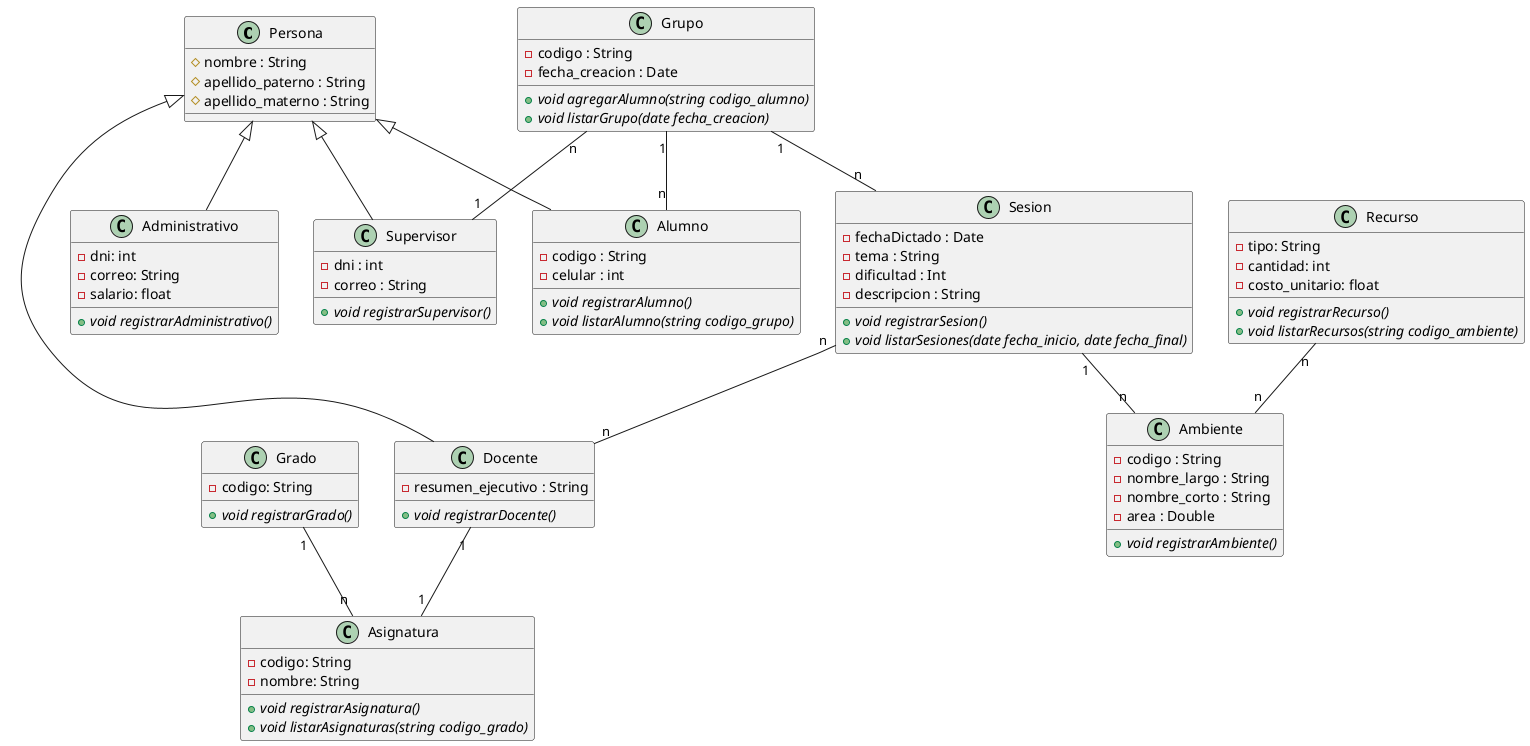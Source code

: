 @startuml
    class Persona{
        #nombre : String
        #apellido_paterno : String
        #apellido_materno : String
    }

    class Alumno {
        -codigo : String
        -celular : int
        +{abstract}void registrarAlumno()
        +{abstract}void listarAlumno(string codigo_grupo)
    }

    class Docente{
        -resumen_ejecutivo : String
        +{abstract}void registrarDocente()
    }

    class Supervisor{
        -dni : int
        -correo : String
        +{abstract}void registrarSupervisor()
    }

    class Administrativo{
        -dni: int
        -correo: String
        -salario: float
        +{abstract}void registrarAdministrativo()
    }

    class Grupo{
        -codigo : String
        -fecha_creacion : Date
        +{abstract}void agregarAlumno(string codigo_alumno)
        +{abstract}void listarGrupo(date fecha_creacion)
    }

    class Sesion{
        -fechaDictado : Date
        -tema : String
        -dificultad : Int
        -descripcion : String
        +{abstract}void registrarSesion()
        +{abstract}void listarSesiones(date fecha_inicio, date fecha_final)
    }

    class Ambiente{
        -codigo : String
        -nombre_largo : String
        -nombre_corto : String
        -area : Double
        +{abstract}void registrarAmbiente()
    }

    class Recurso{
        -tipo: String
        -cantidad: int
        -costo_unitario: float
        +{abstract}void registrarRecurso()
        +{abstract}void listarRecursos(string codigo_ambiente)
    }

    class Grado{
        -codigo: String
        +{abstract}void registrarGrado()
    }

    class Asignatura{
        -codigo: String
        -nombre: String
        +{abstract}void registrarAsignatura()
        +{abstract} void listarAsignaturas(string codigo_grado)
    }

    Persona <|-- Alumno
    Persona <|-- Docente
    Persona <|-- Supervisor
    Persona <|-- Administrativo
    Grupo "n" -- "1" Supervisor
    Grupo "1" -- "n" Alumno
    Grupo "1" -- "n" Sesion
    Sesion "n" -- "n" Docente
    Sesion "1" -- "n" Ambiente
    Recurso "n" -- "n" Ambiente
    Grado "1" -- "n" Asignatura
    Docente "1" -- "1" Asignatura
@enduml
